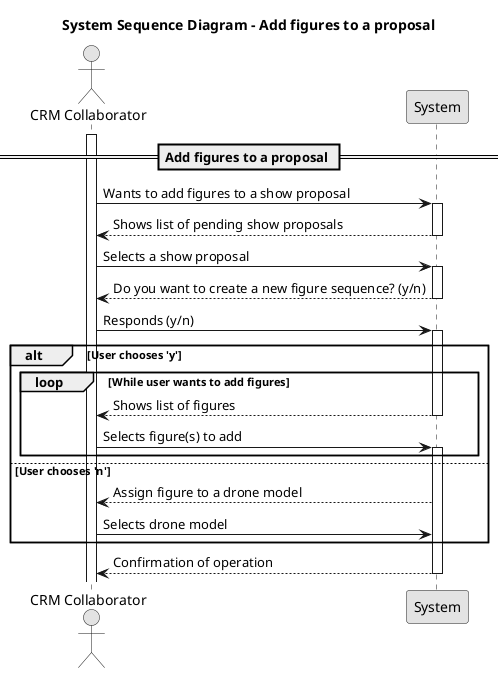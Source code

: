 @startuml
skinparam monochrome true
skinparam packageStyle rectangle
skinparam shadowing false

actor "CRM Collaborator" as crmCollaborator
participant "System" as system

title System Sequence Diagram - Add figures to a proposal

== Add figures to a proposal ==
activate crmCollaborator

crmCollaborator -> system : Wants to add figures to a show proposal
activate system
system --> crmCollaborator : Shows list of pending show proposals
deactivate system

crmCollaborator -> system : Selects a show proposal
activate system
system --> crmCollaborator : Do you want to create a new figure sequence? (y/n)
deactivate system

crmCollaborator -> system : Responds (y/n)
activate system

alt User chooses 'y'
    loop While user wants to add figures
        system --> crmCollaborator : Shows list of figures
        deactivate system

        crmCollaborator -> system : Selects figure(s) to add
        activate system
    end
else User chooses 'n'
    system --> crmCollaborator : Assign figure to a drone model
crmCollaborator -> system : Selects drone model
end

system --> crmCollaborator : Confirmation of operation
deactivate system

@enduml